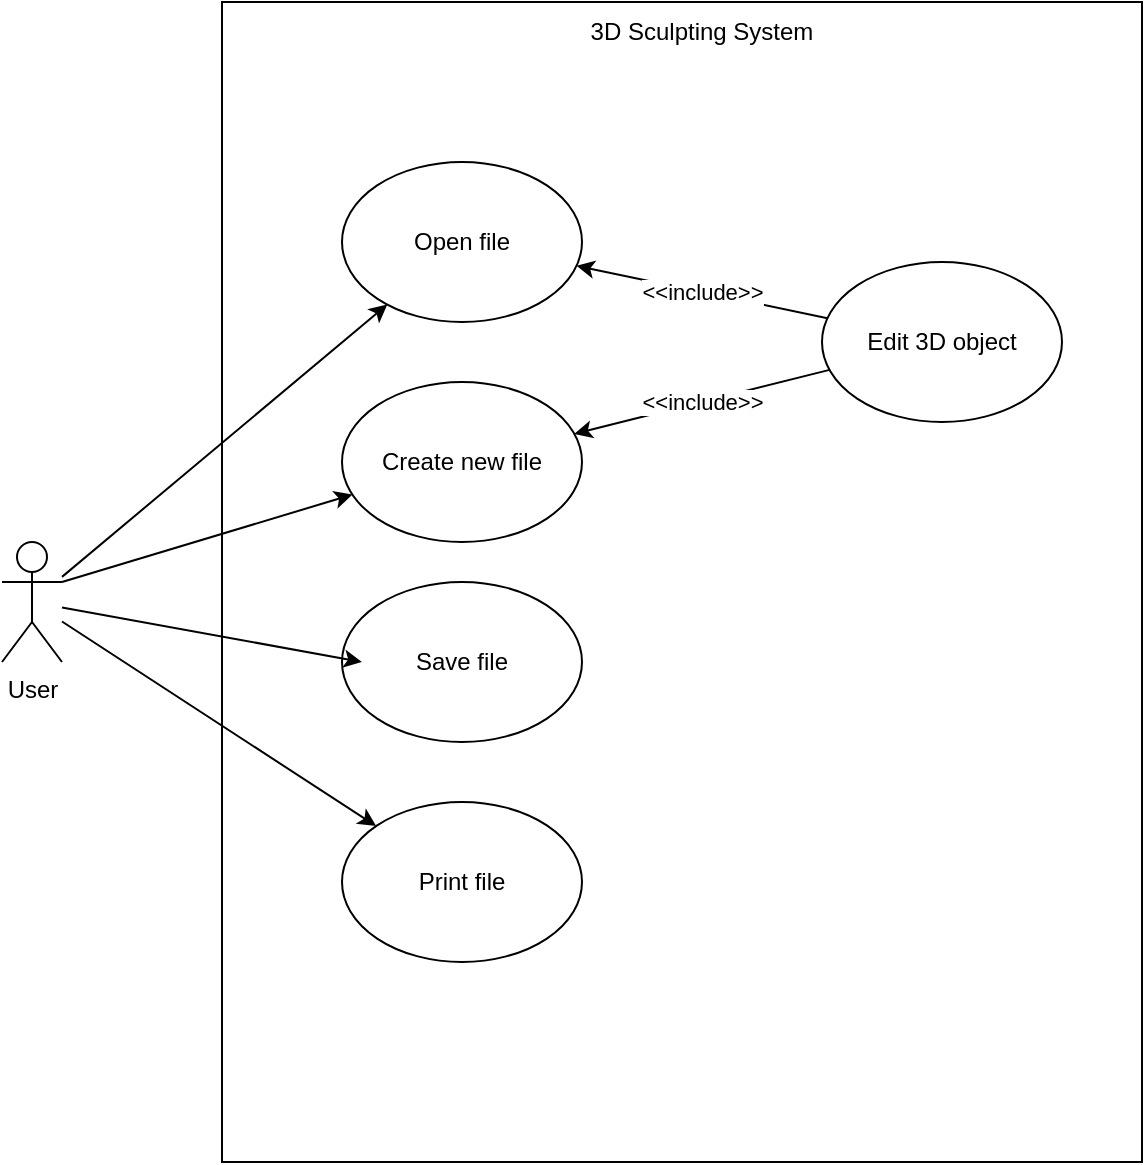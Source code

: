 <mxfile version="16.4.5" type="github">
  <diagram id="HLjAFZ03Z4hev94qLjfE" name="Page-1">
    <mxGraphModel dx="1186" dy="650" grid="1" gridSize="10" guides="1" tooltips="1" connect="1" arrows="1" fold="1" page="1" pageScale="1" pageWidth="850" pageHeight="1100" math="0" shadow="0">
      <root>
        <mxCell id="0" />
        <mxCell id="1" parent="0" />
        <mxCell id="I_WLB-0IxaTEaWpsKC6N-1" value="User" style="shape=umlActor;verticalLabelPosition=bottom;verticalAlign=top;html=1;outlineConnect=0;" vertex="1" parent="1">
          <mxGeometry x="90" y="340" width="30" height="60" as="geometry" />
        </mxCell>
        <mxCell id="I_WLB-0IxaTEaWpsKC6N-4" value="" style="rounded=0;whiteSpace=wrap;html=1;" vertex="1" parent="1">
          <mxGeometry x="200" y="70" width="460" height="580" as="geometry" />
        </mxCell>
        <mxCell id="I_WLB-0IxaTEaWpsKC6N-7" value="Open file" style="ellipse;whiteSpace=wrap;html=1;" vertex="1" parent="1">
          <mxGeometry x="260" y="150" width="120" height="80" as="geometry" />
        </mxCell>
        <mxCell id="I_WLB-0IxaTEaWpsKC6N-9" value="Create new file" style="ellipse;whiteSpace=wrap;html=1;" vertex="1" parent="1">
          <mxGeometry x="260" y="260" width="120" height="80" as="geometry" />
        </mxCell>
        <mxCell id="I_WLB-0IxaTEaWpsKC6N-10" value="Edit 3D object" style="ellipse;whiteSpace=wrap;html=1;" vertex="1" parent="1">
          <mxGeometry x="500" y="200" width="120" height="80" as="geometry" />
        </mxCell>
        <mxCell id="I_WLB-0IxaTEaWpsKC6N-11" value="" style="endArrow=classic;html=1;rounded=0;" edge="1" parent="1" source="I_WLB-0IxaTEaWpsKC6N-1" target="I_WLB-0IxaTEaWpsKC6N-7">
          <mxGeometry width="50" height="50" relative="1" as="geometry">
            <mxPoint x="400" y="290" as="sourcePoint" />
            <mxPoint x="450" y="240" as="targetPoint" />
          </mxGeometry>
        </mxCell>
        <mxCell id="I_WLB-0IxaTEaWpsKC6N-12" value="" style="endArrow=classic;html=1;rounded=0;exitX=1;exitY=0.333;exitDx=0;exitDy=0;exitPerimeter=0;" edge="1" parent="1" source="I_WLB-0IxaTEaWpsKC6N-1" target="I_WLB-0IxaTEaWpsKC6N-9">
          <mxGeometry width="50" height="50" relative="1" as="geometry">
            <mxPoint x="160" y="350" as="sourcePoint" />
            <mxPoint x="450" y="240" as="targetPoint" />
          </mxGeometry>
        </mxCell>
        <mxCell id="I_WLB-0IxaTEaWpsKC6N-13" value="Save file" style="ellipse;whiteSpace=wrap;html=1;" vertex="1" parent="1">
          <mxGeometry x="260" y="360" width="120" height="80" as="geometry" />
        </mxCell>
        <mxCell id="I_WLB-0IxaTEaWpsKC6N-14" value="3D Sculpting System" style="text;html=1;strokeColor=none;fillColor=none;align=center;verticalAlign=middle;whiteSpace=wrap;rounded=0;shadow=0;" vertex="1" parent="1">
          <mxGeometry x="360" y="70" width="160" height="30" as="geometry" />
        </mxCell>
        <mxCell id="I_WLB-0IxaTEaWpsKC6N-15" value="Print file" style="ellipse;whiteSpace=wrap;html=1;" vertex="1" parent="1">
          <mxGeometry x="260" y="470" width="120" height="80" as="geometry" />
        </mxCell>
        <mxCell id="I_WLB-0IxaTEaWpsKC6N-16" value="" style="endArrow=classic;html=1;rounded=0;entryX=0.083;entryY=0.5;entryDx=0;entryDy=0;entryPerimeter=0;" edge="1" parent="1" source="I_WLB-0IxaTEaWpsKC6N-1" target="I_WLB-0IxaTEaWpsKC6N-13">
          <mxGeometry width="50" height="50" relative="1" as="geometry">
            <mxPoint x="400" y="390" as="sourcePoint" />
            <mxPoint x="450" y="340" as="targetPoint" />
          </mxGeometry>
        </mxCell>
        <mxCell id="I_WLB-0IxaTEaWpsKC6N-18" value="" style="endArrow=classic;html=1;rounded=0;" edge="1" parent="1" source="I_WLB-0IxaTEaWpsKC6N-1" target="I_WLB-0IxaTEaWpsKC6N-15">
          <mxGeometry width="50" height="50" relative="1" as="geometry">
            <mxPoint x="400" y="390" as="sourcePoint" />
            <mxPoint x="450" y="340" as="targetPoint" />
          </mxGeometry>
        </mxCell>
        <mxCell id="I_WLB-0IxaTEaWpsKC6N-19" value="" style="endArrow=classic;html=1;rounded=0;" edge="1" parent="1" source="I_WLB-0IxaTEaWpsKC6N-10" target="I_WLB-0IxaTEaWpsKC6N-7">
          <mxGeometry relative="1" as="geometry">
            <mxPoint x="370" y="370" as="sourcePoint" />
            <mxPoint x="470" y="370" as="targetPoint" />
          </mxGeometry>
        </mxCell>
        <mxCell id="I_WLB-0IxaTEaWpsKC6N-20" value="&amp;lt;&amp;lt;include&amp;gt;&amp;gt;" style="edgeLabel;resizable=0;html=1;align=center;verticalAlign=middle;shadow=0;" connectable="0" vertex="1" parent="I_WLB-0IxaTEaWpsKC6N-19">
          <mxGeometry relative="1" as="geometry" />
        </mxCell>
        <mxCell id="I_WLB-0IxaTEaWpsKC6N-21" value="" style="endArrow=classic;html=1;rounded=0;" edge="1" parent="1" source="I_WLB-0IxaTEaWpsKC6N-10" target="I_WLB-0IxaTEaWpsKC6N-9">
          <mxGeometry relative="1" as="geometry">
            <mxPoint x="370" y="370" as="sourcePoint" />
            <mxPoint x="470" y="370" as="targetPoint" />
          </mxGeometry>
        </mxCell>
        <mxCell id="I_WLB-0IxaTEaWpsKC6N-22" value="&amp;lt;&amp;lt;include&amp;gt;&amp;gt;" style="edgeLabel;resizable=0;html=1;align=center;verticalAlign=middle;shadow=0;" connectable="0" vertex="1" parent="I_WLB-0IxaTEaWpsKC6N-21">
          <mxGeometry relative="1" as="geometry" />
        </mxCell>
      </root>
    </mxGraphModel>
  </diagram>
</mxfile>
